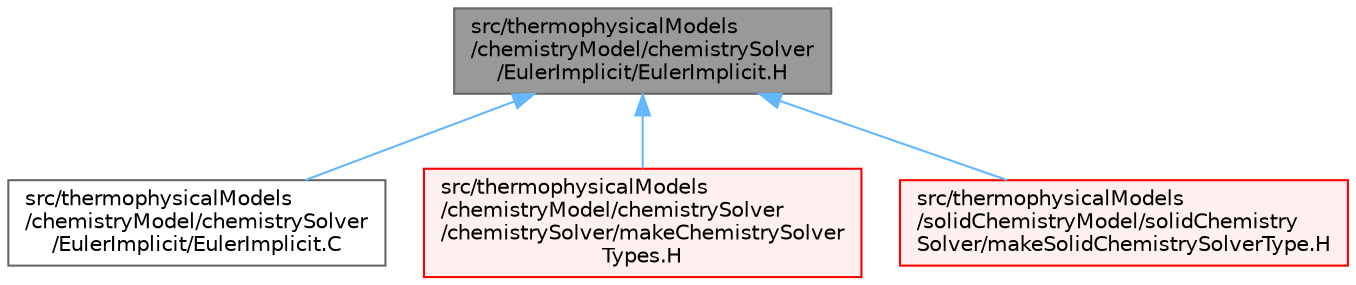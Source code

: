 digraph "src/thermophysicalModels/chemistryModel/chemistrySolver/EulerImplicit/EulerImplicit.H"
{
 // LATEX_PDF_SIZE
  bgcolor="transparent";
  edge [fontname=Helvetica,fontsize=10,labelfontname=Helvetica,labelfontsize=10];
  node [fontname=Helvetica,fontsize=10,shape=box,height=0.2,width=0.4];
  Node1 [id="Node000001",label="src/thermophysicalModels\l/chemistryModel/chemistrySolver\l/EulerImplicit/EulerImplicit.H",height=0.2,width=0.4,color="gray40", fillcolor="grey60", style="filled", fontcolor="black",tooltip=" "];
  Node1 -> Node2 [id="edge1_Node000001_Node000002",dir="back",color="steelblue1",style="solid",tooltip=" "];
  Node2 [id="Node000002",label="src/thermophysicalModels\l/chemistryModel/chemistrySolver\l/EulerImplicit/EulerImplicit.C",height=0.2,width=0.4,color="grey40", fillcolor="white", style="filled",URL="$EulerImplicit_8C.html",tooltip=" "];
  Node1 -> Node3 [id="edge2_Node000001_Node000003",dir="back",color="steelblue1",style="solid",tooltip=" "];
  Node3 [id="Node000003",label="src/thermophysicalModels\l/chemistryModel/chemistrySolver\l/chemistrySolver/makeChemistrySolver\lTypes.H",height=0.2,width=0.4,color="red", fillcolor="#FFF0F0", style="filled",URL="$makeChemistrySolverTypes_8H.html",tooltip=" "];
  Node1 -> Node5 [id="edge3_Node000001_Node000005",dir="back",color="steelblue1",style="solid",tooltip=" "];
  Node5 [id="Node000005",label="src/thermophysicalModels\l/solidChemistryModel/solidChemistry\lSolver/makeSolidChemistrySolverType.H",height=0.2,width=0.4,color="red", fillcolor="#FFF0F0", style="filled",URL="$makeSolidChemistrySolverType_8H.html",tooltip="Macros for instantiating solid chemistry models based on compressibility and transport types."];
}
